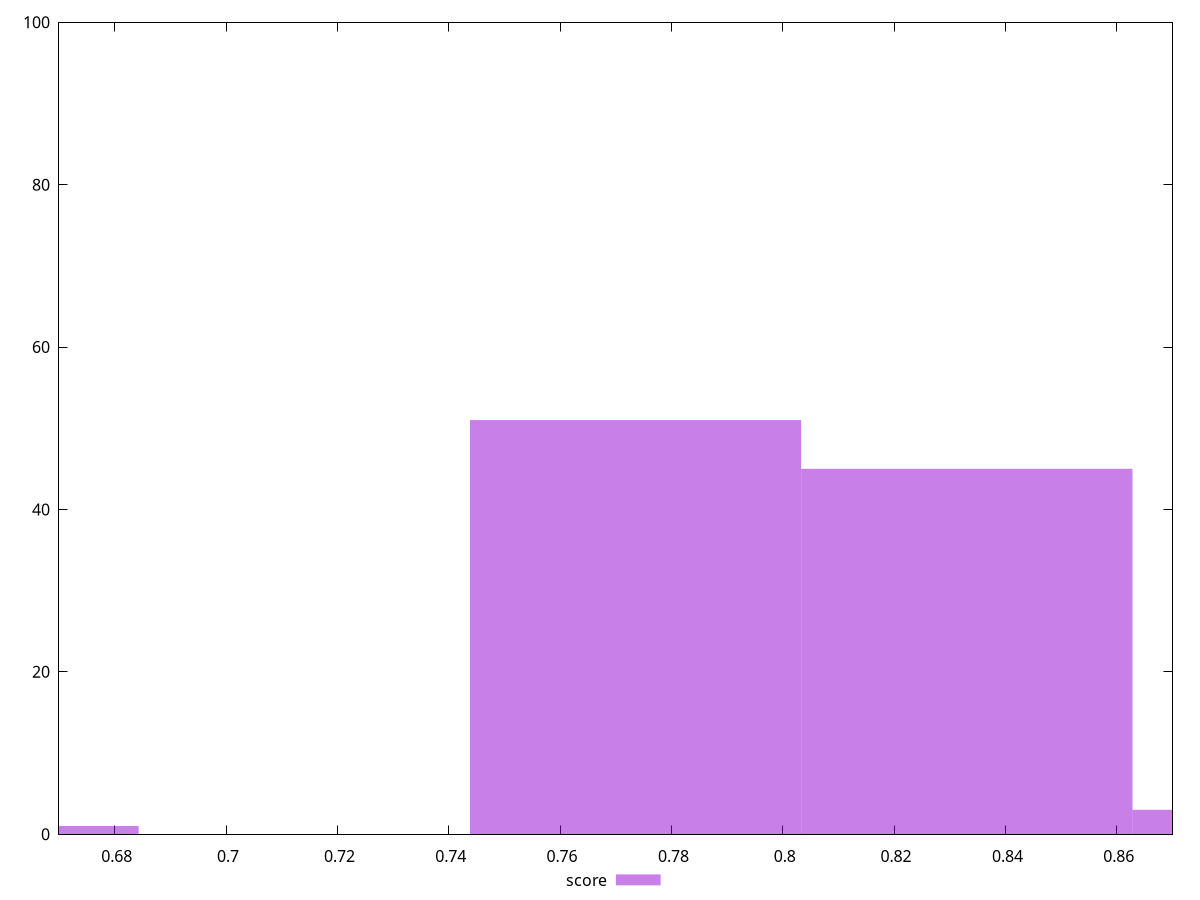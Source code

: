 reset

$score <<EOF
0.833064027297909 45
0.7735594539194869 51
0.892568600676331 3
0.6545503071626427 1
EOF

set key outside below
set boxwidth 0.05950457337842207
set xrange [0.67:0.87]
set yrange [0:100]
set trange [0:100]
set style fill transparent solid 0.5 noborder
set terminal svg size 640, 490 enhanced background rgb 'white'
set output "reports/report_00033_2021-03-01T14-23-16.841Z/total-blocking-time/samples/astro-cached/score/histogram.svg"

plot $score title "score" with boxes

reset
